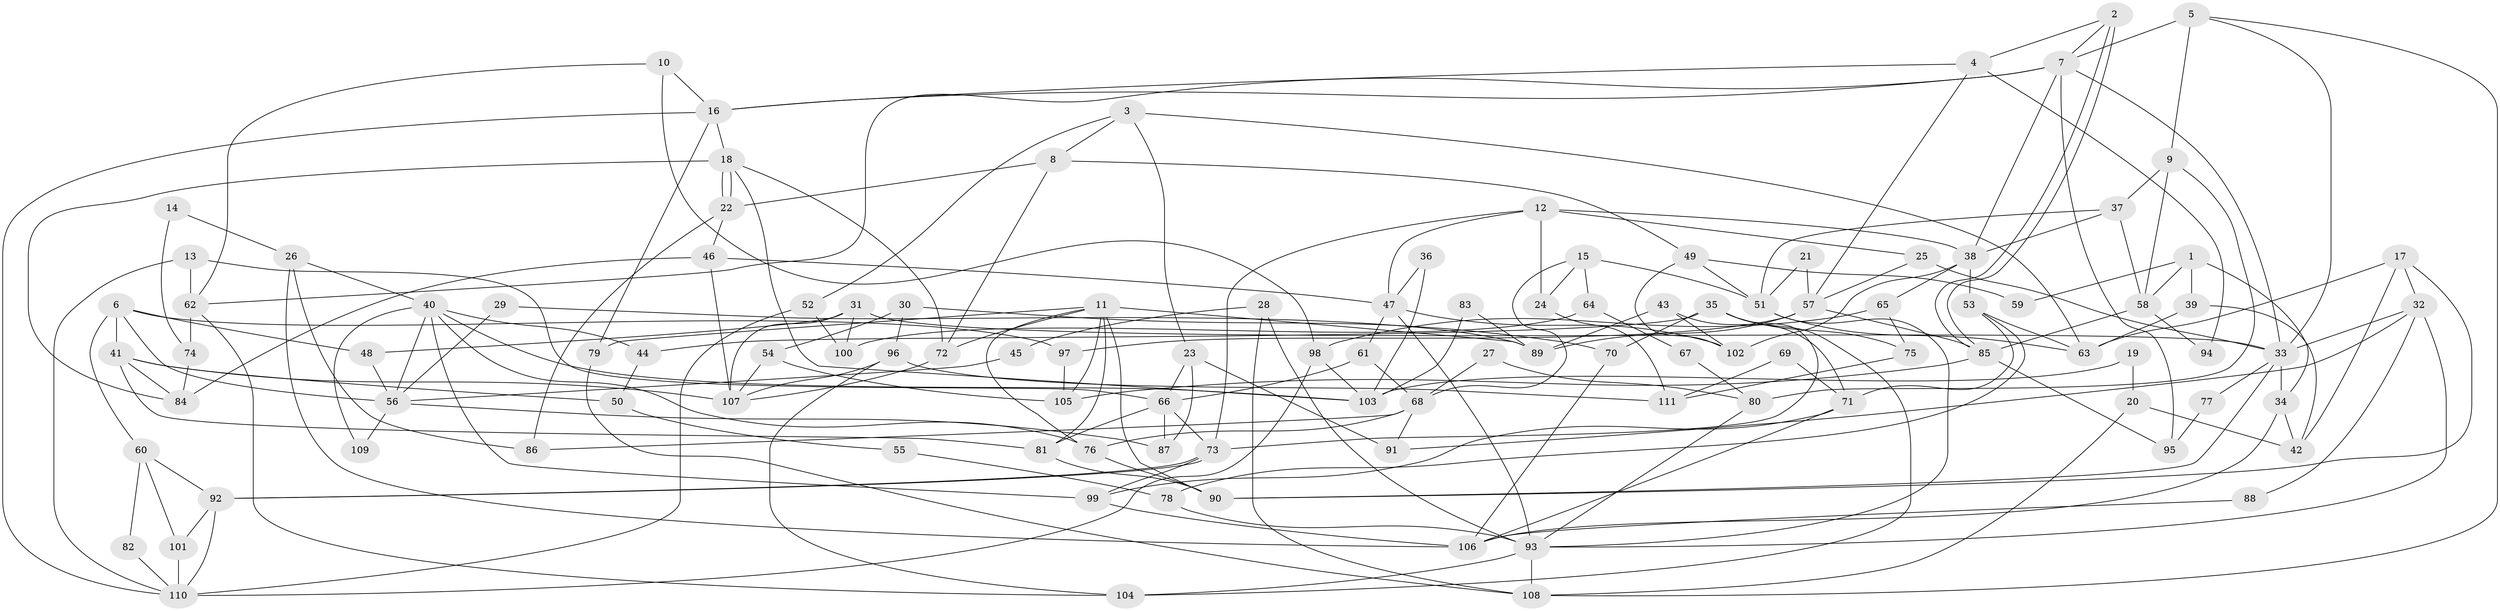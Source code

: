 // coarse degree distribution, {5: 0.18181818181818182, 3: 0.22727272727272727, 2: 0.18181818181818182, 4: 0.1590909090909091, 7: 0.045454545454545456, 1: 0.022727272727272728, 6: 0.022727272727272728, 11: 0.045454545454545456, 8: 0.022727272727272728, 9: 0.022727272727272728, 10: 0.045454545454545456, 12: 0.022727272727272728}
// Generated by graph-tools (version 1.1) at 2025/52/03/04/25 21:52:44]
// undirected, 111 vertices, 222 edges
graph export_dot {
graph [start="1"]
  node [color=gray90,style=filled];
  1;
  2;
  3;
  4;
  5;
  6;
  7;
  8;
  9;
  10;
  11;
  12;
  13;
  14;
  15;
  16;
  17;
  18;
  19;
  20;
  21;
  22;
  23;
  24;
  25;
  26;
  27;
  28;
  29;
  30;
  31;
  32;
  33;
  34;
  35;
  36;
  37;
  38;
  39;
  40;
  41;
  42;
  43;
  44;
  45;
  46;
  47;
  48;
  49;
  50;
  51;
  52;
  53;
  54;
  55;
  56;
  57;
  58;
  59;
  60;
  61;
  62;
  63;
  64;
  65;
  66;
  67;
  68;
  69;
  70;
  71;
  72;
  73;
  74;
  75;
  76;
  77;
  78;
  79;
  80;
  81;
  82;
  83;
  84;
  85;
  86;
  87;
  88;
  89;
  90;
  91;
  92;
  93;
  94;
  95;
  96;
  97;
  98;
  99;
  100;
  101;
  102;
  103;
  104;
  105;
  106;
  107;
  108;
  109;
  110;
  111;
  1 -- 58;
  1 -- 39;
  1 -- 34;
  1 -- 59;
  2 -- 85;
  2 -- 85;
  2 -- 7;
  2 -- 4;
  3 -- 63;
  3 -- 8;
  3 -- 23;
  3 -- 52;
  4 -- 16;
  4 -- 57;
  4 -- 94;
  5 -- 33;
  5 -- 9;
  5 -- 7;
  5 -- 108;
  6 -- 60;
  6 -- 56;
  6 -- 41;
  6 -- 48;
  6 -- 97;
  7 -- 16;
  7 -- 33;
  7 -- 38;
  7 -- 62;
  7 -- 95;
  8 -- 22;
  8 -- 72;
  8 -- 49;
  9 -- 37;
  9 -- 58;
  9 -- 80;
  10 -- 62;
  10 -- 98;
  10 -- 16;
  11 -- 89;
  11 -- 105;
  11 -- 72;
  11 -- 76;
  11 -- 79;
  11 -- 81;
  11 -- 90;
  12 -- 73;
  12 -- 25;
  12 -- 24;
  12 -- 38;
  12 -- 47;
  13 -- 66;
  13 -- 62;
  13 -- 110;
  14 -- 74;
  14 -- 26;
  15 -- 68;
  15 -- 51;
  15 -- 24;
  15 -- 64;
  16 -- 18;
  16 -- 79;
  16 -- 110;
  17 -- 63;
  17 -- 90;
  17 -- 32;
  17 -- 42;
  18 -- 22;
  18 -- 22;
  18 -- 72;
  18 -- 84;
  18 -- 103;
  19 -- 20;
  19 -- 103;
  20 -- 108;
  20 -- 42;
  21 -- 57;
  21 -- 51;
  22 -- 46;
  22 -- 86;
  23 -- 66;
  23 -- 87;
  23 -- 91;
  24 -- 111;
  25 -- 33;
  25 -- 57;
  26 -- 86;
  26 -- 40;
  26 -- 106;
  27 -- 80;
  27 -- 68;
  28 -- 93;
  28 -- 108;
  28 -- 45;
  29 -- 89;
  29 -- 56;
  30 -- 70;
  30 -- 96;
  30 -- 54;
  31 -- 33;
  31 -- 107;
  31 -- 48;
  31 -- 100;
  32 -- 91;
  32 -- 33;
  32 -- 88;
  32 -- 93;
  33 -- 34;
  33 -- 77;
  33 -- 90;
  34 -- 42;
  34 -- 106;
  35 -- 104;
  35 -- 73;
  35 -- 44;
  35 -- 70;
  35 -- 75;
  36 -- 47;
  36 -- 103;
  37 -- 51;
  37 -- 38;
  37 -- 58;
  38 -- 53;
  38 -- 65;
  38 -- 102;
  39 -- 63;
  39 -- 42;
  40 -- 76;
  40 -- 56;
  40 -- 44;
  40 -- 99;
  40 -- 103;
  40 -- 109;
  41 -- 81;
  41 -- 50;
  41 -- 84;
  41 -- 107;
  43 -- 102;
  43 -- 71;
  43 -- 89;
  44 -- 50;
  45 -- 56;
  46 -- 84;
  46 -- 47;
  46 -- 107;
  47 -- 93;
  47 -- 61;
  47 -- 102;
  48 -- 56;
  49 -- 102;
  49 -- 51;
  49 -- 59;
  50 -- 55;
  51 -- 93;
  51 -- 63;
  52 -- 110;
  52 -- 100;
  53 -- 71;
  53 -- 63;
  53 -- 78;
  54 -- 107;
  54 -- 105;
  55 -- 78;
  56 -- 87;
  56 -- 109;
  57 -- 97;
  57 -- 85;
  57 -- 89;
  58 -- 85;
  58 -- 94;
  60 -- 92;
  60 -- 101;
  60 -- 82;
  61 -- 66;
  61 -- 68;
  62 -- 104;
  62 -- 74;
  64 -- 100;
  64 -- 67;
  65 -- 98;
  65 -- 75;
  66 -- 81;
  66 -- 73;
  66 -- 87;
  67 -- 80;
  68 -- 76;
  68 -- 86;
  68 -- 91;
  69 -- 111;
  69 -- 71;
  70 -- 106;
  71 -- 99;
  71 -- 106;
  72 -- 107;
  73 -- 92;
  73 -- 92;
  73 -- 99;
  74 -- 84;
  75 -- 111;
  76 -- 90;
  77 -- 95;
  78 -- 93;
  79 -- 108;
  80 -- 93;
  81 -- 90;
  82 -- 110;
  83 -- 103;
  83 -- 89;
  85 -- 95;
  85 -- 105;
  88 -- 106;
  92 -- 110;
  92 -- 101;
  93 -- 108;
  93 -- 104;
  96 -- 111;
  96 -- 107;
  96 -- 104;
  97 -- 105;
  98 -- 110;
  98 -- 103;
  99 -- 106;
  101 -- 110;
}
